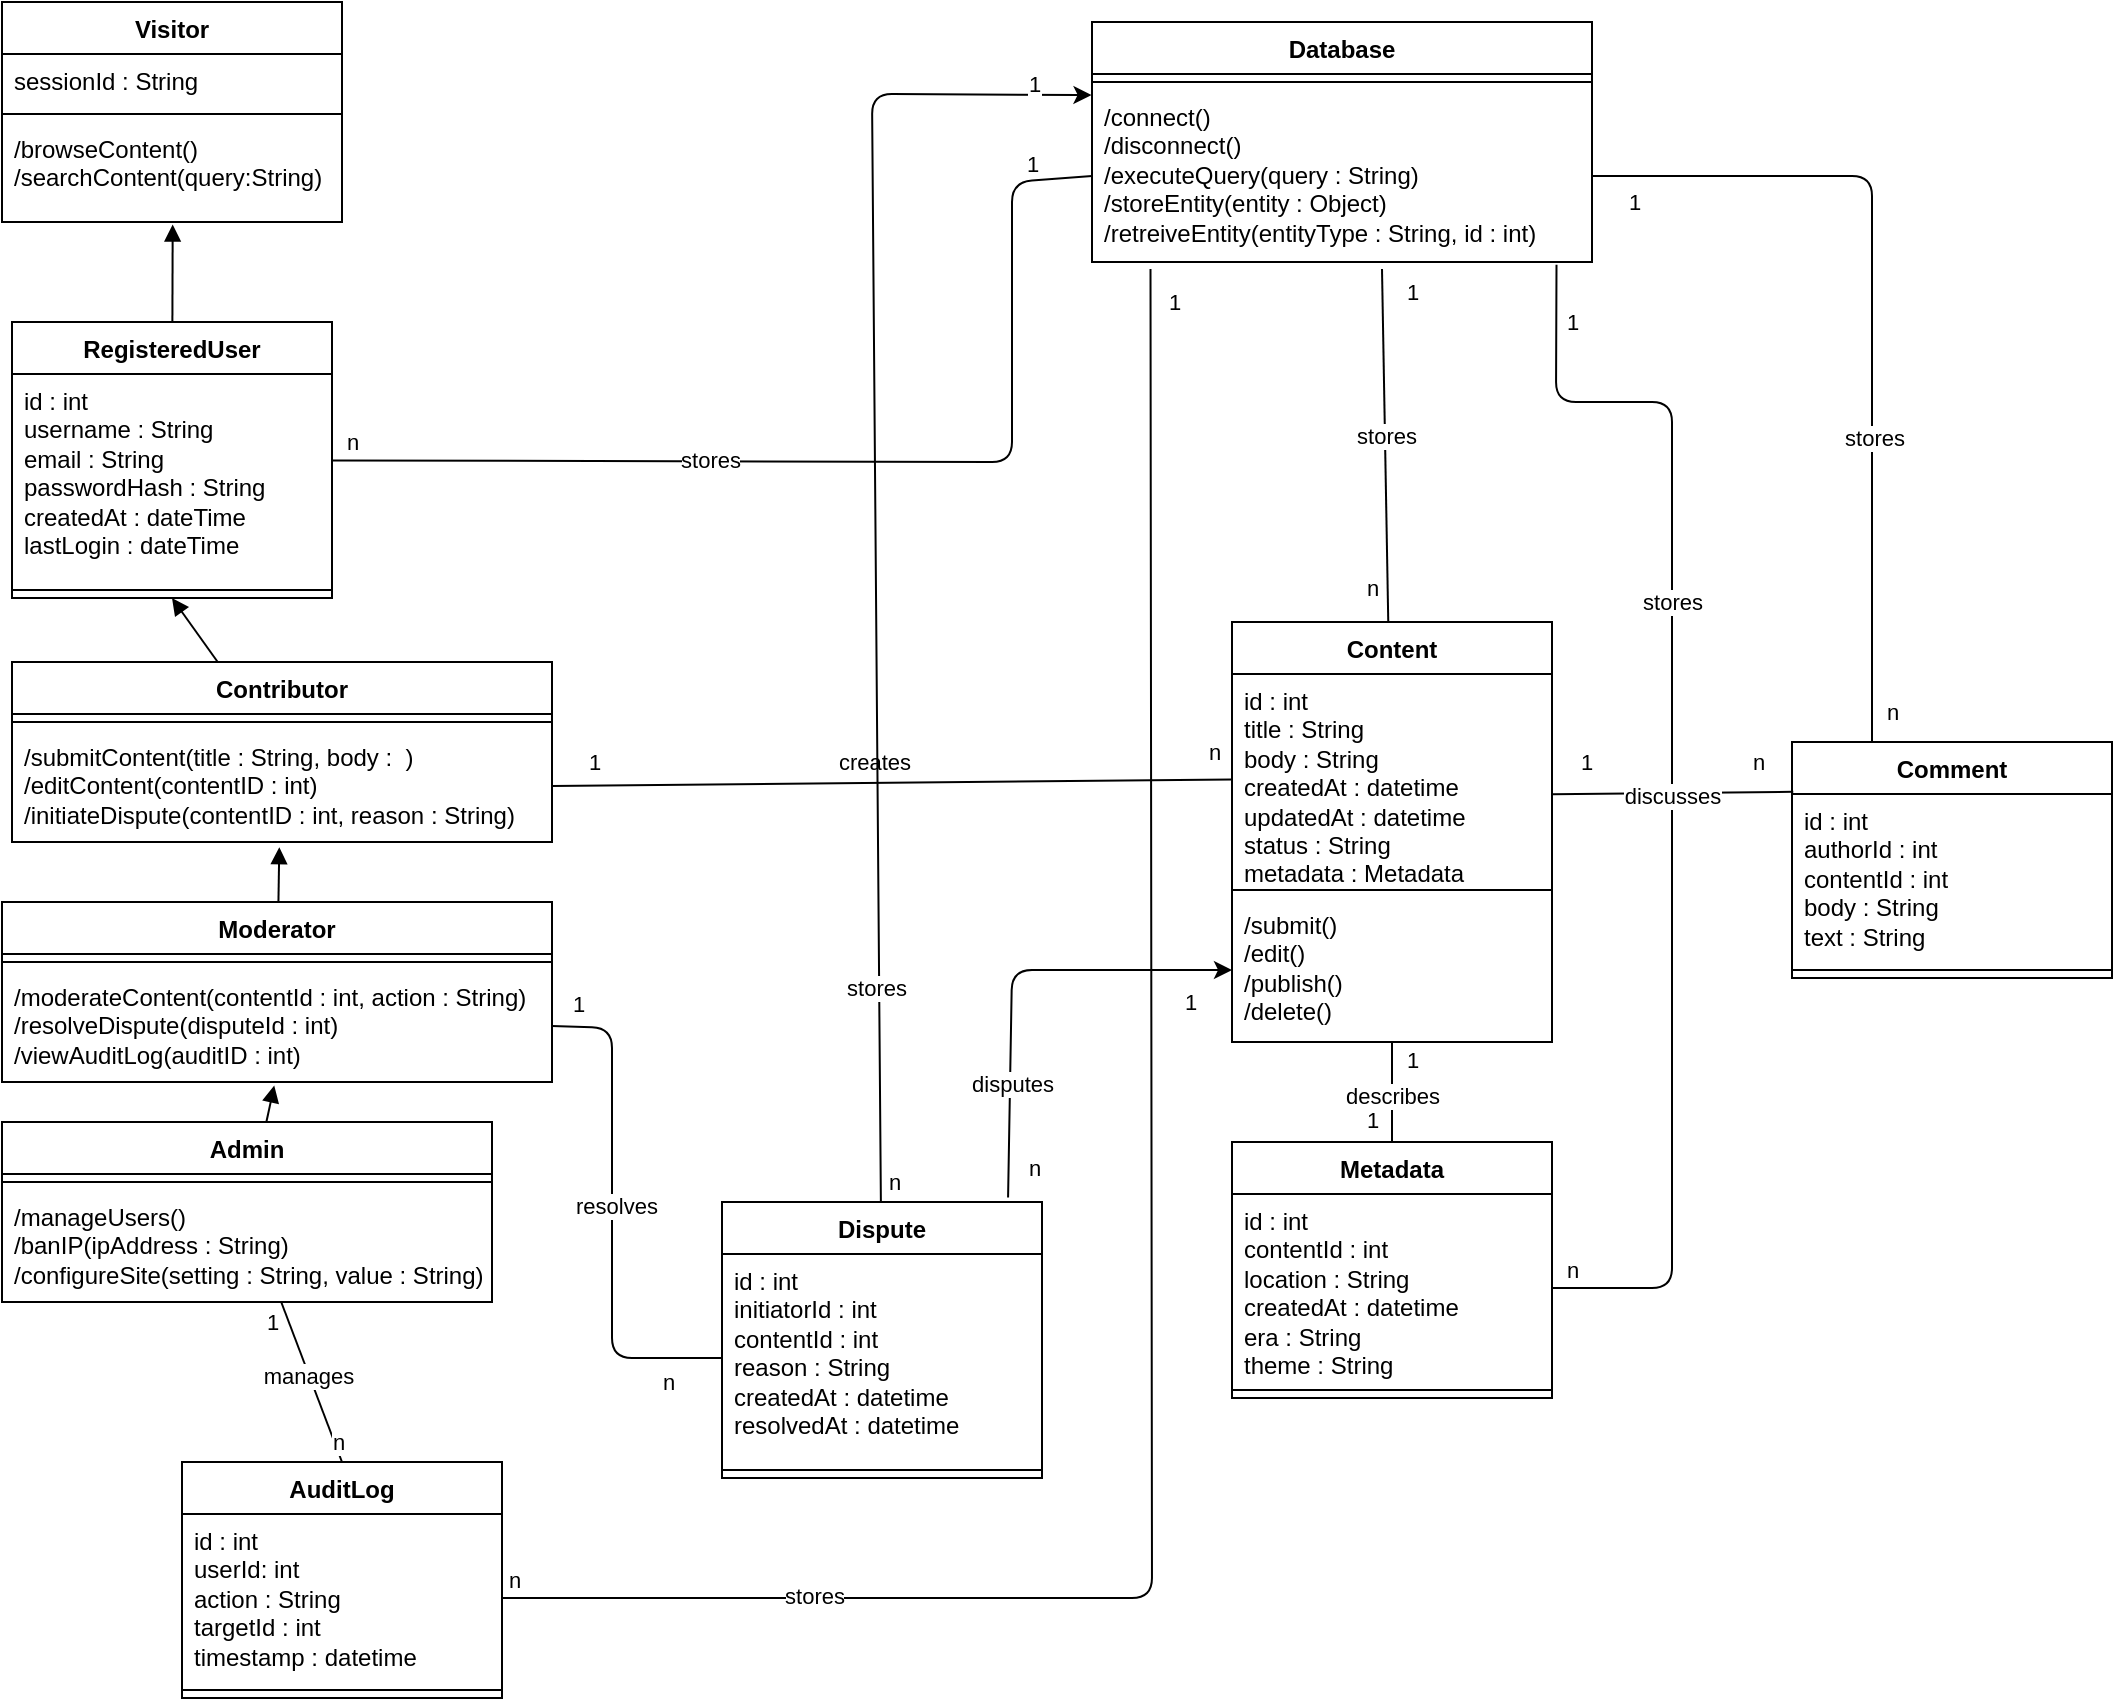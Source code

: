 <mxfile>
    <diagram id="_i0TgkwZ4zV0a_Q42OTy" name="Page-1">
        <mxGraphModel dx="2098" dy="1064" grid="1" gridSize="10" guides="1" tooltips="1" connect="1" arrows="1" fold="1" page="1" pageScale="1" pageWidth="850" pageHeight="1100" math="0" shadow="0">
            <root>
                <mxCell id="0"/>
                <mxCell id="1" parent="0"/>
                <mxCell id="2" value="Visitor" style="swimlane;fontStyle=1;align=center;verticalAlign=top;childLayout=stackLayout;horizontal=1;startSize=26;horizontalStack=0;resizeParent=1;resizeParentMax=0;resizeLast=0;collapsible=1;marginBottom=0;whiteSpace=wrap;html=1;" vertex="1" parent="1">
                    <mxGeometry x="65" y="70" width="170" height="110" as="geometry"/>
                </mxCell>
                <mxCell id="3" value="sessionId : String" style="text;strokeColor=none;fillColor=none;align=left;verticalAlign=top;spacingLeft=4;spacingRight=4;overflow=hidden;rotatable=0;points=[[0,0.5],[1,0.5]];portConstraint=eastwest;whiteSpace=wrap;html=1;" vertex="1" parent="2">
                    <mxGeometry y="26" width="170" height="26" as="geometry"/>
                </mxCell>
                <mxCell id="4" value="" style="line;strokeWidth=1;fillColor=none;align=left;verticalAlign=middle;spacingTop=-1;spacingLeft=3;spacingRight=3;rotatable=0;labelPosition=right;points=[];portConstraint=eastwest;strokeColor=inherit;" vertex="1" parent="2">
                    <mxGeometry y="52" width="170" height="8" as="geometry"/>
                </mxCell>
                <mxCell id="5" value="/browseContent()&lt;div&gt;/searchContent(query:String)&lt;/div&gt;" style="text;strokeColor=none;fillColor=none;align=left;verticalAlign=top;spacingLeft=4;spacingRight=4;overflow=hidden;rotatable=0;points=[[0,0.5],[1,0.5]];portConstraint=eastwest;whiteSpace=wrap;html=1;" vertex="1" parent="2">
                    <mxGeometry y="60" width="170" height="50" as="geometry"/>
                </mxCell>
                <mxCell id="29" style="edgeStyle=none;html=1;entryX=0.5;entryY=1;entryDx=0;entryDy=0;endArrow=block;endFill=1;" edge="1" parent="1" source="6" target="25">
                    <mxGeometry relative="1" as="geometry"/>
                </mxCell>
                <mxCell id="6" value="Contributor" style="swimlane;fontStyle=1;align=center;verticalAlign=top;childLayout=stackLayout;horizontal=1;startSize=26;horizontalStack=0;resizeParent=1;resizeParentMax=0;resizeLast=0;collapsible=1;marginBottom=0;whiteSpace=wrap;html=1;" vertex="1" parent="1">
                    <mxGeometry x="70" y="400" width="270" height="90" as="geometry"/>
                </mxCell>
                <mxCell id="8" value="" style="line;strokeWidth=1;fillColor=none;align=left;verticalAlign=middle;spacingTop=-1;spacingLeft=3;spacingRight=3;rotatable=0;labelPosition=right;points=[];portConstraint=eastwest;strokeColor=inherit;" vertex="1" parent="6">
                    <mxGeometry y="26" width="270" height="8" as="geometry"/>
                </mxCell>
                <mxCell id="9" value="/submitContent(title : String, body :&amp;nbsp; )&lt;div&gt;/editContent(contentID : int)&lt;/div&gt;&lt;div&gt;/initiateDispute(contentID : int, reason : String)&lt;/div&gt;" style="text;strokeColor=none;fillColor=none;align=left;verticalAlign=top;spacingLeft=4;spacingRight=4;overflow=hidden;rotatable=0;points=[[0,0.5],[1,0.5]];portConstraint=eastwest;whiteSpace=wrap;html=1;" vertex="1" parent="6">
                    <mxGeometry y="34" width="270" height="56" as="geometry"/>
                </mxCell>
                <mxCell id="10" value="Moderator&lt;div&gt;&lt;br&gt;&lt;/div&gt;" style="swimlane;fontStyle=1;align=center;verticalAlign=top;childLayout=stackLayout;horizontal=1;startSize=26;horizontalStack=0;resizeParent=1;resizeParentMax=0;resizeLast=0;collapsible=1;marginBottom=0;whiteSpace=wrap;html=1;" vertex="1" parent="1">
                    <mxGeometry x="65" y="520" width="275" height="90" as="geometry"/>
                </mxCell>
                <mxCell id="12" value="" style="line;strokeWidth=1;fillColor=none;align=left;verticalAlign=middle;spacingTop=-1;spacingLeft=3;spacingRight=3;rotatable=0;labelPosition=right;points=[];portConstraint=eastwest;strokeColor=inherit;" vertex="1" parent="10">
                    <mxGeometry y="26" width="275" height="8" as="geometry"/>
                </mxCell>
                <mxCell id="13" value="/moderateContent(contentId : int, action : String)&lt;div&gt;/resolveDispute(disputeId : int)&lt;/div&gt;&lt;div&gt;/viewAuditLog(auditID : int)&lt;/div&gt;" style="text;strokeColor=none;fillColor=none;align=left;verticalAlign=top;spacingLeft=4;spacingRight=4;overflow=hidden;rotatable=0;points=[[0,0.5],[1,0.5]];portConstraint=eastwest;whiteSpace=wrap;html=1;" vertex="1" parent="10">
                    <mxGeometry y="34" width="275" height="56" as="geometry"/>
                </mxCell>
                <mxCell id="37" style="edgeStyle=none;html=1;entryX=0.5;entryY=0;entryDx=0;entryDy=0;endArrow=none;endFill=0;" edge="1" parent="1" source="14" target="33">
                    <mxGeometry relative="1" as="geometry"/>
                </mxCell>
                <mxCell id="38" value="n" style="edgeLabel;html=1;align=center;verticalAlign=middle;resizable=0;points=[];" vertex="1" connectable="0" parent="37">
                    <mxGeometry x="0.429" relative="1" as="geometry">
                        <mxPoint x="6" y="13" as="offset"/>
                    </mxGeometry>
                </mxCell>
                <mxCell id="39" value="1" style="edgeLabel;html=1;align=center;verticalAlign=middle;resizable=0;points=[];" vertex="1" connectable="0" parent="37">
                    <mxGeometry x="-0.459" y="-2" relative="1" as="geometry">
                        <mxPoint x="-11" y="-12" as="offset"/>
                    </mxGeometry>
                </mxCell>
                <mxCell id="40" value="manages" style="edgeLabel;html=1;align=center;verticalAlign=middle;resizable=0;points=[];" vertex="1" connectable="0" parent="37">
                    <mxGeometry x="-0.087" y="-1" relative="1" as="geometry">
                        <mxPoint as="offset"/>
                    </mxGeometry>
                </mxCell>
                <mxCell id="14" value="&lt;div&gt;Admin&lt;/div&gt;" style="swimlane;fontStyle=1;align=center;verticalAlign=top;childLayout=stackLayout;horizontal=1;startSize=26;horizontalStack=0;resizeParent=1;resizeParentMax=0;resizeLast=0;collapsible=1;marginBottom=0;whiteSpace=wrap;html=1;" vertex="1" parent="1">
                    <mxGeometry x="65" y="630" width="245" height="90" as="geometry"/>
                </mxCell>
                <mxCell id="16" value="" style="line;strokeWidth=1;fillColor=none;align=left;verticalAlign=middle;spacingTop=-1;spacingLeft=3;spacingRight=3;rotatable=0;labelPosition=right;points=[];portConstraint=eastwest;strokeColor=inherit;" vertex="1" parent="14">
                    <mxGeometry y="26" width="245" height="8" as="geometry"/>
                </mxCell>
                <mxCell id="17" value="/manageUsers()&lt;div&gt;/banIP(ipAddress : String)&lt;/div&gt;&lt;div&gt;/configureSite(setting : String, value : String)&lt;/div&gt;&lt;div&gt;&lt;br&gt;&lt;/div&gt;" style="text;strokeColor=none;fillColor=none;align=left;verticalAlign=top;spacingLeft=4;spacingRight=4;overflow=hidden;rotatable=0;points=[[0,0.5],[1,0.5]];portConstraint=eastwest;whiteSpace=wrap;html=1;" vertex="1" parent="14">
                    <mxGeometry y="34" width="245" height="56" as="geometry"/>
                </mxCell>
                <mxCell id="18" style="edgeStyle=none;html=1;entryX=0.495;entryY=1.046;entryDx=0;entryDy=0;entryPerimeter=0;endArrow=block;endFill=1;" edge="1" parent="1" source="10" target="9">
                    <mxGeometry relative="1" as="geometry"/>
                </mxCell>
                <mxCell id="20" style="edgeStyle=none;html=1;endArrow=block;endFill=1;entryX=0.495;entryY=1.031;entryDx=0;entryDy=0;entryPerimeter=0;" edge="1" parent="1" source="14" target="13">
                    <mxGeometry relative="1" as="geometry">
                        <mxPoint x="152" y="680" as="targetPoint"/>
                    </mxGeometry>
                </mxCell>
                <mxCell id="21" value="Database" style="swimlane;fontStyle=1;align=center;verticalAlign=top;childLayout=stackLayout;horizontal=1;startSize=26;horizontalStack=0;resizeParent=1;resizeParentMax=0;resizeLast=0;collapsible=1;marginBottom=0;whiteSpace=wrap;html=1;" vertex="1" parent="1">
                    <mxGeometry x="610" y="80" width="250" height="120" as="geometry"/>
                </mxCell>
                <mxCell id="23" value="" style="line;strokeWidth=1;fillColor=none;align=left;verticalAlign=middle;spacingTop=-1;spacingLeft=3;spacingRight=3;rotatable=0;labelPosition=right;points=[];portConstraint=eastwest;strokeColor=inherit;" vertex="1" parent="21">
                    <mxGeometry y="26" width="250" height="8" as="geometry"/>
                </mxCell>
                <mxCell id="24" value="/connect()&lt;div&gt;/disconnect()&lt;/div&gt;&lt;div&gt;/executeQuery(query : String)&lt;/div&gt;&lt;div&gt;/storeEntity(entity : Object)&lt;/div&gt;&lt;div&gt;/retreiveEntity(entityType : String, id : int)&lt;/div&gt;" style="text;strokeColor=none;fillColor=none;align=left;verticalAlign=top;spacingLeft=4;spacingRight=4;overflow=hidden;rotatable=0;points=[[0,0.5],[1,0.5]];portConstraint=eastwest;whiteSpace=wrap;html=1;" vertex="1" parent="21">
                    <mxGeometry y="34" width="250" height="86" as="geometry"/>
                </mxCell>
                <mxCell id="45" style="edgeStyle=none;html=1;entryX=0;entryY=0.5;entryDx=0;entryDy=0;endArrow=none;endFill=0;" edge="1" parent="1" source="25" target="24">
                    <mxGeometry relative="1" as="geometry">
                        <Array as="points">
                            <mxPoint x="570" y="300"/>
                            <mxPoint x="570" y="160"/>
                        </Array>
                    </mxGeometry>
                </mxCell>
                <mxCell id="46" value="stores" style="edgeLabel;html=1;align=center;verticalAlign=middle;resizable=0;points=[];" vertex="1" connectable="0" parent="45">
                    <mxGeometry x="-0.275" y="-3" relative="1" as="geometry">
                        <mxPoint y="-4" as="offset"/>
                    </mxGeometry>
                </mxCell>
                <mxCell id="47" value="n" style="edgeLabel;html=1;align=center;verticalAlign=middle;resizable=0;points=[];" vertex="1" connectable="0" parent="45">
                    <mxGeometry x="-0.926" y="1" relative="1" as="geometry">
                        <mxPoint x="-9" y="-8" as="offset"/>
                    </mxGeometry>
                </mxCell>
                <mxCell id="48" value="1" style="edgeLabel;html=1;align=center;verticalAlign=middle;resizable=0;points=[];" vertex="1" connectable="0" parent="45">
                    <mxGeometry x="0.879" y="4" relative="1" as="geometry">
                        <mxPoint x="2" y="-5" as="offset"/>
                    </mxGeometry>
                </mxCell>
                <mxCell id="25" value="RegisteredUser" style="swimlane;fontStyle=1;align=center;verticalAlign=top;childLayout=stackLayout;horizontal=1;startSize=26;horizontalStack=0;resizeParent=1;resizeParentMax=0;resizeLast=0;collapsible=1;marginBottom=0;whiteSpace=wrap;html=1;" vertex="1" parent="1">
                    <mxGeometry x="70" y="230" width="160" height="138" as="geometry"/>
                </mxCell>
                <mxCell id="26" value="id : int&lt;div&gt;username : String&lt;/div&gt;&lt;div&gt;email : String&lt;/div&gt;&lt;div&gt;passwordHash : String&lt;/div&gt;&lt;div&gt;createdAt : dateTime&lt;/div&gt;&lt;div&gt;lastLogin : dateTime&lt;/div&gt;" style="text;strokeColor=none;fillColor=none;align=left;verticalAlign=top;spacingLeft=4;spacingRight=4;overflow=hidden;rotatable=0;points=[[0,0.5],[1,0.5]];portConstraint=eastwest;whiteSpace=wrap;html=1;" vertex="1" parent="25">
                    <mxGeometry y="26" width="160" height="104" as="geometry"/>
                </mxCell>
                <mxCell id="27" value="" style="line;strokeWidth=1;fillColor=none;align=left;verticalAlign=middle;spacingTop=-1;spacingLeft=3;spacingRight=3;rotatable=0;labelPosition=right;points=[];portConstraint=eastwest;strokeColor=inherit;" vertex="1" parent="25">
                    <mxGeometry y="130" width="160" height="8" as="geometry"/>
                </mxCell>
                <mxCell id="33" value="AuditLog" style="swimlane;fontStyle=1;align=center;verticalAlign=top;childLayout=stackLayout;horizontal=1;startSize=26;horizontalStack=0;resizeParent=1;resizeParentMax=0;resizeLast=0;collapsible=1;marginBottom=0;whiteSpace=wrap;html=1;" vertex="1" parent="1">
                    <mxGeometry x="155" y="800" width="160" height="118" as="geometry"/>
                </mxCell>
                <mxCell id="34" value="id : int&lt;div&gt;userId: int&lt;/div&gt;&lt;div&gt;action : String&lt;/div&gt;&lt;div&gt;targetId : int&lt;/div&gt;&lt;div&gt;timestamp : datetime&lt;/div&gt;" style="text;strokeColor=none;fillColor=none;align=left;verticalAlign=top;spacingLeft=4;spacingRight=4;overflow=hidden;rotatable=0;points=[[0,0.5],[1,0.5]];portConstraint=eastwest;whiteSpace=wrap;html=1;" vertex="1" parent="33">
                    <mxGeometry y="26" width="160" height="84" as="geometry"/>
                </mxCell>
                <mxCell id="35" value="" style="line;strokeWidth=1;fillColor=none;align=left;verticalAlign=middle;spacingTop=-1;spacingLeft=3;spacingRight=3;rotatable=0;labelPosition=right;points=[];portConstraint=eastwest;strokeColor=inherit;" vertex="1" parent="33">
                    <mxGeometry y="110" width="160" height="8" as="geometry"/>
                </mxCell>
                <mxCell id="41" style="edgeStyle=none;html=1;entryX=0.117;entryY=1.041;entryDx=0;entryDy=0;entryPerimeter=0;endArrow=none;endFill=0;" edge="1" parent="1" source="34" target="24">
                    <mxGeometry relative="1" as="geometry">
                        <Array as="points">
                            <mxPoint x="640" y="868"/>
                        </Array>
                    </mxGeometry>
                </mxCell>
                <mxCell id="42" value="n" style="edgeLabel;html=1;align=center;verticalAlign=middle;resizable=0;points=[];" vertex="1" connectable="0" parent="41">
                    <mxGeometry x="-0.885" y="1" relative="1" as="geometry">
                        <mxPoint x="-51" y="-8" as="offset"/>
                    </mxGeometry>
                </mxCell>
                <mxCell id="43" value="1" style="edgeLabel;html=1;align=center;verticalAlign=middle;resizable=0;points=[];" vertex="1" connectable="0" parent="41">
                    <mxGeometry x="0.933" y="-1" relative="1" as="geometry">
                        <mxPoint x="10" y="-17" as="offset"/>
                    </mxGeometry>
                </mxCell>
                <mxCell id="44" value="stores" style="edgeLabel;html=1;align=center;verticalAlign=middle;resizable=0;points=[];" vertex="1" connectable="0" parent="41">
                    <mxGeometry x="-0.485" y="1" relative="1" as="geometry">
                        <mxPoint x="-99" as="offset"/>
                    </mxGeometry>
                </mxCell>
                <mxCell id="49" style="edgeStyle=none;html=1;entryX=0.502;entryY=1.025;entryDx=0;entryDy=0;entryPerimeter=0;endArrow=block;endFill=1;" edge="1" parent="1" source="25" target="5">
                    <mxGeometry relative="1" as="geometry"/>
                </mxCell>
                <mxCell id="66" style="edgeStyle=none;html=1;entryX=0.5;entryY=0;entryDx=0;entryDy=0;endArrow=none;endFill=0;" edge="1" parent="1" source="50" target="62">
                    <mxGeometry relative="1" as="geometry"/>
                </mxCell>
                <mxCell id="67" value="1" style="edgeLabel;html=1;align=center;verticalAlign=middle;resizable=0;points=[];" vertex="1" connectable="0" parent="66">
                    <mxGeometry x="-0.436" y="1" relative="1" as="geometry">
                        <mxPoint x="9" y="-5" as="offset"/>
                    </mxGeometry>
                </mxCell>
                <mxCell id="68" value="1" style="edgeLabel;html=1;align=center;verticalAlign=middle;resizable=0;points=[];" vertex="1" connectable="0" parent="66">
                    <mxGeometry x="0.489" relative="1" as="geometry">
                        <mxPoint x="-10" y="2" as="offset"/>
                    </mxGeometry>
                </mxCell>
                <mxCell id="69" value="describes" style="edgeLabel;html=1;align=center;verticalAlign=middle;resizable=0;points=[];" vertex="1" connectable="0" parent="66">
                    <mxGeometry x="0.176" y="1" relative="1" as="geometry">
                        <mxPoint x="-1" y="-3" as="offset"/>
                    </mxGeometry>
                </mxCell>
                <mxCell id="50" value="Content" style="swimlane;fontStyle=1;align=center;verticalAlign=top;childLayout=stackLayout;horizontal=1;startSize=26;horizontalStack=0;resizeParent=1;resizeParentMax=0;resizeLast=0;collapsible=1;marginBottom=0;whiteSpace=wrap;html=1;" vertex="1" parent="1">
                    <mxGeometry x="680" y="380" width="160" height="210" as="geometry"/>
                </mxCell>
                <mxCell id="51" value="id : int&lt;div&gt;title : String&lt;/div&gt;&lt;div&gt;body : String&lt;/div&gt;&lt;div&gt;createdAt : datetime&lt;/div&gt;&lt;div&gt;updatedAt : datetime&lt;/div&gt;&lt;div&gt;status : String&lt;/div&gt;&lt;div&gt;metadata : Metadata&lt;/div&gt;" style="text;strokeColor=none;fillColor=none;align=left;verticalAlign=top;spacingLeft=4;spacingRight=4;overflow=hidden;rotatable=0;points=[[0,0.5],[1,0.5]];portConstraint=eastwest;whiteSpace=wrap;html=1;" vertex="1" parent="50">
                    <mxGeometry y="26" width="160" height="104" as="geometry"/>
                </mxCell>
                <mxCell id="52" value="" style="line;strokeWidth=1;fillColor=none;align=left;verticalAlign=middle;spacingTop=-1;spacingLeft=3;spacingRight=3;rotatable=0;labelPosition=right;points=[];portConstraint=eastwest;strokeColor=inherit;" vertex="1" parent="50">
                    <mxGeometry y="130" width="160" height="8" as="geometry"/>
                </mxCell>
                <mxCell id="53" value="/submit()&lt;div&gt;/edit()&lt;/div&gt;&lt;div&gt;/publish()&lt;/div&gt;&lt;div&gt;/delete()&lt;/div&gt;" style="text;strokeColor=none;fillColor=none;align=left;verticalAlign=top;spacingLeft=4;spacingRight=4;overflow=hidden;rotatable=0;points=[[0,0.5],[1,0.5]];portConstraint=eastwest;whiteSpace=wrap;html=1;" vertex="1" parent="50">
                    <mxGeometry y="138" width="160" height="72" as="geometry"/>
                </mxCell>
                <mxCell id="54" style="edgeStyle=none;html=1;entryX=1;entryY=0.5;entryDx=0;entryDy=0;endArrow=none;endFill=0;" edge="1" parent="1" source="51" target="9">
                    <mxGeometry relative="1" as="geometry"/>
                </mxCell>
                <mxCell id="55" value="n" style="edgeLabel;html=1;align=center;verticalAlign=middle;resizable=0;points=[];" vertex="1" connectable="0" parent="54">
                    <mxGeometry x="0.744" relative="1" as="geometry">
                        <mxPoint x="287" y="-17" as="offset"/>
                    </mxGeometry>
                </mxCell>
                <mxCell id="56" value="1" style="edgeLabel;html=1;align=center;verticalAlign=middle;resizable=0;points=[];" vertex="1" connectable="0" parent="54">
                    <mxGeometry x="0.851" y="-2" relative="1" as="geometry">
                        <mxPoint x="-5" y="-10" as="offset"/>
                    </mxGeometry>
                </mxCell>
                <mxCell id="57" value="creates" style="edgeLabel;html=1;align=center;verticalAlign=middle;resizable=0;points=[];" vertex="1" connectable="0" parent="54">
                    <mxGeometry x="0.121" relative="1" as="geometry">
                        <mxPoint x="11" y="-11" as="offset"/>
                    </mxGeometry>
                </mxCell>
                <mxCell id="58" style="edgeStyle=none;html=1;entryX=0.58;entryY=1.041;entryDx=0;entryDy=0;entryPerimeter=0;endArrow=none;endFill=0;" edge="1" parent="1" source="50" target="24">
                    <mxGeometry relative="1" as="geometry"/>
                </mxCell>
                <mxCell id="59" value="stores" style="edgeLabel;html=1;align=center;verticalAlign=middle;resizable=0;points=[];" vertex="1" connectable="0" parent="58">
                    <mxGeometry x="0.052" relative="1" as="geometry">
                        <mxPoint as="offset"/>
                    </mxGeometry>
                </mxCell>
                <mxCell id="60" value="n" style="edgeLabel;html=1;align=center;verticalAlign=middle;resizable=0;points=[];" vertex="1" connectable="0" parent="58">
                    <mxGeometry x="-0.804" y="2" relative="1" as="geometry">
                        <mxPoint x="-6" as="offset"/>
                    </mxGeometry>
                </mxCell>
                <mxCell id="61" value="1" style="edgeLabel;html=1;align=center;verticalAlign=middle;resizable=0;points=[];" vertex="1" connectable="0" parent="58">
                    <mxGeometry x="0.867" relative="1" as="geometry">
                        <mxPoint x="15" as="offset"/>
                    </mxGeometry>
                </mxCell>
                <mxCell id="62" value="Metadata" style="swimlane;fontStyle=1;align=center;verticalAlign=top;childLayout=stackLayout;horizontal=1;startSize=26;horizontalStack=0;resizeParent=1;resizeParentMax=0;resizeLast=0;collapsible=1;marginBottom=0;whiteSpace=wrap;html=1;" vertex="1" parent="1">
                    <mxGeometry x="680" y="640" width="160" height="128" as="geometry"/>
                </mxCell>
                <mxCell id="63" value="id : int&lt;div&gt;contentId : int&lt;/div&gt;&lt;div&gt;location : String&lt;/div&gt;&lt;div&gt;createdAt : datetime&lt;/div&gt;&lt;div&gt;era : String&lt;/div&gt;&lt;div&gt;theme : String&lt;/div&gt;" style="text;strokeColor=none;fillColor=none;align=left;verticalAlign=top;spacingLeft=4;spacingRight=4;overflow=hidden;rotatable=0;points=[[0,0.5],[1,0.5]];portConstraint=eastwest;whiteSpace=wrap;html=1;" vertex="1" parent="62">
                    <mxGeometry y="26" width="160" height="94" as="geometry"/>
                </mxCell>
                <mxCell id="64" value="" style="line;strokeWidth=1;fillColor=none;align=left;verticalAlign=middle;spacingTop=-1;spacingLeft=3;spacingRight=3;rotatable=0;labelPosition=right;points=[];portConstraint=eastwest;strokeColor=inherit;" vertex="1" parent="62">
                    <mxGeometry y="120" width="160" height="8" as="geometry"/>
                </mxCell>
                <mxCell id="70" style="edgeStyle=none;html=1;entryX=0.929;entryY=1.016;entryDx=0;entryDy=0;entryPerimeter=0;exitX=1;exitY=0.5;exitDx=0;exitDy=0;endArrow=none;endFill=0;" edge="1" parent="1" source="63" target="24">
                    <mxGeometry relative="1" as="geometry">
                        <Array as="points">
                            <mxPoint x="900" y="713"/>
                            <mxPoint x="900" y="270"/>
                            <mxPoint x="842" y="270"/>
                        </Array>
                    </mxGeometry>
                </mxCell>
                <mxCell id="71" value="n" style="edgeLabel;html=1;align=center;verticalAlign=middle;resizable=0;points=[];" vertex="1" connectable="0" parent="70">
                    <mxGeometry x="-0.915" y="-1" relative="1" as="geometry">
                        <mxPoint x="-17" y="-10" as="offset"/>
                    </mxGeometry>
                </mxCell>
                <mxCell id="72" value="1" style="edgeLabel;html=1;align=center;verticalAlign=middle;resizable=0;points=[];" vertex="1" connectable="0" parent="70">
                    <mxGeometry x="0.91" relative="1" as="geometry">
                        <mxPoint x="8" as="offset"/>
                    </mxGeometry>
                </mxCell>
                <mxCell id="73" value="stores" style="edgeLabel;html=1;align=center;verticalAlign=middle;resizable=0;points=[];" vertex="1" connectable="0" parent="70">
                    <mxGeometry x="-0.127" y="3" relative="1" as="geometry">
                        <mxPoint x="3" y="-128" as="offset"/>
                    </mxGeometry>
                </mxCell>
                <mxCell id="82" style="edgeStyle=none;html=1;entryX=-0.001;entryY=0.029;entryDx=0;entryDy=0;entryPerimeter=0;" edge="1" parent="1" source="74" target="24">
                    <mxGeometry relative="1" as="geometry">
                        <mxPoint x="600" y="140" as="targetPoint"/>
                        <Array as="points">
                            <mxPoint x="500" y="116"/>
                        </Array>
                    </mxGeometry>
                </mxCell>
                <mxCell id="83" value="stores" style="edgeLabel;html=1;align=center;verticalAlign=middle;resizable=0;points=[];" vertex="1" connectable="0" parent="82">
                    <mxGeometry x="-0.677" y="2" relative="1" as="geometry">
                        <mxPoint as="offset"/>
                    </mxGeometry>
                </mxCell>
                <mxCell id="84" value="n" style="edgeLabel;html=1;align=center;verticalAlign=middle;resizable=0;points=[];" vertex="1" connectable="0" parent="82">
                    <mxGeometry x="-0.957" y="-2" relative="1" as="geometry">
                        <mxPoint x="4" y="4" as="offset"/>
                    </mxGeometry>
                </mxCell>
                <mxCell id="85" value="1" style="edgeLabel;html=1;align=center;verticalAlign=middle;resizable=0;points=[];" vertex="1" connectable="0" parent="82">
                    <mxGeometry x="0.881" y="3" relative="1" as="geometry">
                        <mxPoint x="10" y="-3" as="offset"/>
                    </mxGeometry>
                </mxCell>
                <mxCell id="86" style="edgeStyle=none;html=1;entryX=0;entryY=0.5;entryDx=0;entryDy=0;exitX=0.894;exitY=-0.016;exitDx=0;exitDy=0;exitPerimeter=0;" edge="1" parent="1" source="74" target="53">
                    <mxGeometry relative="1" as="geometry">
                        <Array as="points">
                            <mxPoint x="570" y="554"/>
                        </Array>
                    </mxGeometry>
                </mxCell>
                <mxCell id="87" value="disputes" style="edgeLabel;html=1;align=center;verticalAlign=middle;resizable=0;points=[];" vertex="1" connectable="0" parent="86">
                    <mxGeometry x="-0.788" y="-1" relative="1" as="geometry">
                        <mxPoint y="-34" as="offset"/>
                    </mxGeometry>
                </mxCell>
                <mxCell id="88" value="n" style="edgeLabel;html=1;align=center;verticalAlign=middle;resizable=0;points=[];" vertex="1" connectable="0" parent="86">
                    <mxGeometry x="-0.865" y="-1" relative="1" as="geometry">
                        <mxPoint x="11" as="offset"/>
                    </mxGeometry>
                </mxCell>
                <mxCell id="89" value="1" style="edgeLabel;html=1;align=center;verticalAlign=middle;resizable=0;points=[];" vertex="1" connectable="0" parent="86">
                    <mxGeometry x="0.812" y="-2" relative="1" as="geometry">
                        <mxPoint y="14" as="offset"/>
                    </mxGeometry>
                </mxCell>
                <mxCell id="74" value="Dispute" style="swimlane;fontStyle=1;align=center;verticalAlign=top;childLayout=stackLayout;horizontal=1;startSize=26;horizontalStack=0;resizeParent=1;resizeParentMax=0;resizeLast=0;collapsible=1;marginBottom=0;whiteSpace=wrap;html=1;" vertex="1" parent="1">
                    <mxGeometry x="425" y="670" width="160" height="138" as="geometry"/>
                </mxCell>
                <mxCell id="75" value="id : int&lt;div&gt;initiatorId : int&lt;/div&gt;&lt;div&gt;contentId : int&lt;/div&gt;&lt;div&gt;reason : String&lt;/div&gt;&lt;div&gt;createdAt : datetime&lt;/div&gt;&lt;div&gt;resolvedAt : datetime&lt;/div&gt;" style="text;strokeColor=none;fillColor=none;align=left;verticalAlign=top;spacingLeft=4;spacingRight=4;overflow=hidden;rotatable=0;points=[[0,0.5],[1,0.5]];portConstraint=eastwest;whiteSpace=wrap;html=1;" vertex="1" parent="74">
                    <mxGeometry y="26" width="160" height="104" as="geometry"/>
                </mxCell>
                <mxCell id="76" value="" style="line;strokeWidth=1;fillColor=none;align=left;verticalAlign=middle;spacingTop=-1;spacingLeft=3;spacingRight=3;rotatable=0;labelPosition=right;points=[];portConstraint=eastwest;strokeColor=inherit;" vertex="1" parent="74">
                    <mxGeometry y="130" width="160" height="8" as="geometry"/>
                </mxCell>
                <mxCell id="78" style="edgeStyle=none;html=1;entryX=1;entryY=0.5;entryDx=0;entryDy=0;endArrow=none;endFill=0;" edge="1" parent="1" source="75" target="13">
                    <mxGeometry relative="1" as="geometry">
                        <Array as="points">
                            <mxPoint x="370" y="748"/>
                            <mxPoint x="370" y="583"/>
                        </Array>
                    </mxGeometry>
                </mxCell>
                <mxCell id="79" value="resolves" style="edgeLabel;html=1;align=center;verticalAlign=middle;resizable=0;points=[];" vertex="1" connectable="0" parent="78">
                    <mxGeometry x="0.053" y="-2" relative="1" as="geometry">
                        <mxPoint as="offset"/>
                    </mxGeometry>
                </mxCell>
                <mxCell id="80" value="1" style="edgeLabel;html=1;align=center;verticalAlign=middle;resizable=0;points=[];" vertex="1" connectable="0" parent="78">
                    <mxGeometry x="0.896" relative="1" as="geometry">
                        <mxPoint y="-12" as="offset"/>
                    </mxGeometry>
                </mxCell>
                <mxCell id="81" value="n" style="edgeLabel;html=1;align=center;verticalAlign=middle;resizable=0;points=[];" vertex="1" connectable="0" parent="78">
                    <mxGeometry x="-0.782" y="1" relative="1" as="geometry">
                        <mxPoint y="11" as="offset"/>
                    </mxGeometry>
                </mxCell>
                <mxCell id="97" style="edgeStyle=none;html=1;entryX=1;entryY=0.5;entryDx=0;entryDy=0;exitX=0.25;exitY=0;exitDx=0;exitDy=0;endArrow=none;endFill=0;" edge="1" parent="1" source="90" target="24">
                    <mxGeometry relative="1" as="geometry">
                        <Array as="points">
                            <mxPoint x="1000" y="157"/>
                        </Array>
                    </mxGeometry>
                </mxCell>
                <mxCell id="98" value="stores" style="edgeLabel;html=1;align=center;verticalAlign=middle;resizable=0;points=[];" vertex="1" connectable="0" parent="97">
                    <mxGeometry x="-0.282" y="-1" relative="1" as="geometry">
                        <mxPoint as="offset"/>
                    </mxGeometry>
                </mxCell>
                <mxCell id="99" value="1" style="edgeLabel;html=1;align=center;verticalAlign=middle;resizable=0;points=[];" vertex="1" connectable="0" parent="97">
                    <mxGeometry x="0.819" y="3" relative="1" as="geometry">
                        <mxPoint x="-18" y="10" as="offset"/>
                    </mxGeometry>
                </mxCell>
                <mxCell id="100" value="n" style="edgeLabel;html=1;align=center;verticalAlign=middle;resizable=0;points=[];" vertex="1" connectable="0" parent="97">
                    <mxGeometry x="-0.929" relative="1" as="geometry">
                        <mxPoint x="10" as="offset"/>
                    </mxGeometry>
                </mxCell>
                <mxCell id="90" value="Comment" style="swimlane;fontStyle=1;align=center;verticalAlign=top;childLayout=stackLayout;horizontal=1;startSize=26;horizontalStack=0;resizeParent=1;resizeParentMax=0;resizeLast=0;collapsible=1;marginBottom=0;whiteSpace=wrap;html=1;" vertex="1" parent="1">
                    <mxGeometry x="960" y="440" width="160" height="118" as="geometry"/>
                </mxCell>
                <mxCell id="91" value="id : int&lt;div&gt;authorId : int&lt;/div&gt;&lt;div&gt;contentId : int&lt;/div&gt;&lt;div&gt;body : String&lt;/div&gt;&lt;div&gt;text : String&lt;/div&gt;" style="text;strokeColor=none;fillColor=none;align=left;verticalAlign=top;spacingLeft=4;spacingRight=4;overflow=hidden;rotatable=0;points=[[0,0.5],[1,0.5]];portConstraint=eastwest;whiteSpace=wrap;html=1;" vertex="1" parent="90">
                    <mxGeometry y="26" width="160" height="84" as="geometry"/>
                </mxCell>
                <mxCell id="92" value="" style="line;strokeWidth=1;fillColor=none;align=left;verticalAlign=middle;spacingTop=-1;spacingLeft=3;spacingRight=3;rotatable=0;labelPosition=right;points=[];portConstraint=eastwest;strokeColor=inherit;" vertex="1" parent="90">
                    <mxGeometry y="110" width="160" height="8" as="geometry"/>
                </mxCell>
                <mxCell id="93" style="edgeStyle=none;html=1;entryX=0.004;entryY=-0.013;entryDx=0;entryDy=0;entryPerimeter=0;exitX=0.999;exitY=0.578;exitDx=0;exitDy=0;exitPerimeter=0;endArrow=none;endFill=0;" edge="1" parent="1" source="51" target="91">
                    <mxGeometry relative="1" as="geometry"/>
                </mxCell>
                <mxCell id="94" value="discusses" style="edgeLabel;html=1;align=center;verticalAlign=middle;resizable=0;points=[];" vertex="1" connectable="0" parent="93">
                    <mxGeometry x="0.241" y="1" relative="1" as="geometry">
                        <mxPoint x="-15" y="2" as="offset"/>
                    </mxGeometry>
                </mxCell>
                <mxCell id="95" value="n" style="edgeLabel;html=1;align=center;verticalAlign=middle;resizable=0;points=[];" vertex="1" connectable="0" parent="93">
                    <mxGeometry x="0.707" y="1" relative="1" as="geometry">
                        <mxPoint y="-14" as="offset"/>
                    </mxGeometry>
                </mxCell>
                <mxCell id="96" value="1" style="edgeLabel;html=1;align=center;verticalAlign=middle;resizable=0;points=[];" vertex="1" connectable="0" parent="93">
                    <mxGeometry x="-0.716" y="2" relative="1" as="geometry">
                        <mxPoint y="-14" as="offset"/>
                    </mxGeometry>
                </mxCell>
            </root>
        </mxGraphModel>
    </diagram>
</mxfile>